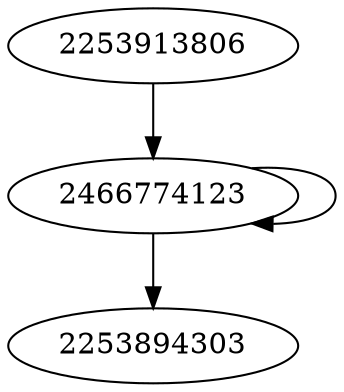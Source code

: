 digraph  {
2466774123;
2253913806;
2253894303;
2466774123 -> 2466774123;
2466774123 -> 2253894303;
2253913806 -> 2466774123;
}
